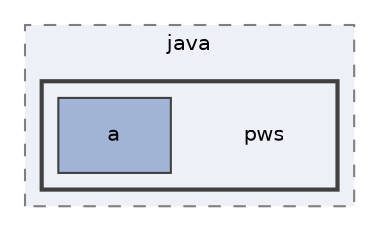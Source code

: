 digraph "src/main/java/pws"
{
 // LATEX_PDF_SIZE
  edge [fontname="Helvetica",fontsize="10",labelfontname="Helvetica",labelfontsize="10"];
  node [fontname="Helvetica",fontsize="10",shape=record];
  compound=true
  subgraph clusterdir_fd3f6763802dee1ad875f6c80eac0bda {
    graph [ bgcolor="#edf0f7", pencolor="grey50", style="filled,dashed,", label="java", fontname="Helvetica", fontsize="10", URL="dir_fd3f6763802dee1ad875f6c80eac0bda.html"]
  subgraph clusterdir_21f68ccf0a29806eb94af89d3dbd807d {
    graph [ bgcolor="#edf0f7", pencolor="grey25", style="filled,bold,", label="", fontname="Helvetica", fontsize="10", URL="dir_21f68ccf0a29806eb94af89d3dbd807d.html"]
    dir_21f68ccf0a29806eb94af89d3dbd807d [shape=plaintext, label="pws"];
  dir_57566535419786cb7b600451e8c5a25d [shape=box, label="a", style="filled,", fillcolor="#a2b4d6", color="grey25", URL="dir_57566535419786cb7b600451e8c5a25d.html"];
  }
  }
}
